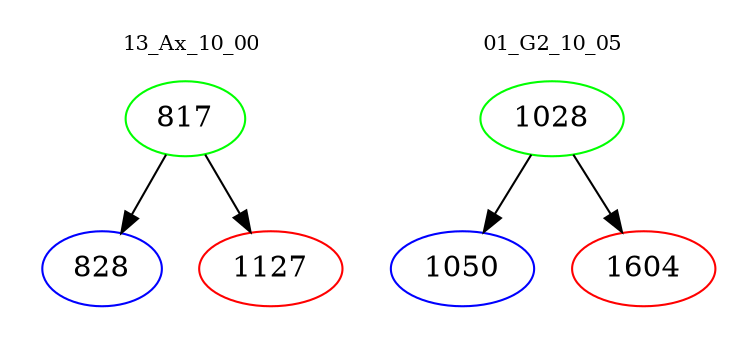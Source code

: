 digraph{
subgraph cluster_0 {
color = white
label = "13_Ax_10_00";
fontsize=10;
T0_817 [label="817", color="green"]
T0_817 -> T0_828 [color="black"]
T0_828 [label="828", color="blue"]
T0_817 -> T0_1127 [color="black"]
T0_1127 [label="1127", color="red"]
}
subgraph cluster_1 {
color = white
label = "01_G2_10_05";
fontsize=10;
T1_1028 [label="1028", color="green"]
T1_1028 -> T1_1050 [color="black"]
T1_1050 [label="1050", color="blue"]
T1_1028 -> T1_1604 [color="black"]
T1_1604 [label="1604", color="red"]
}
}
